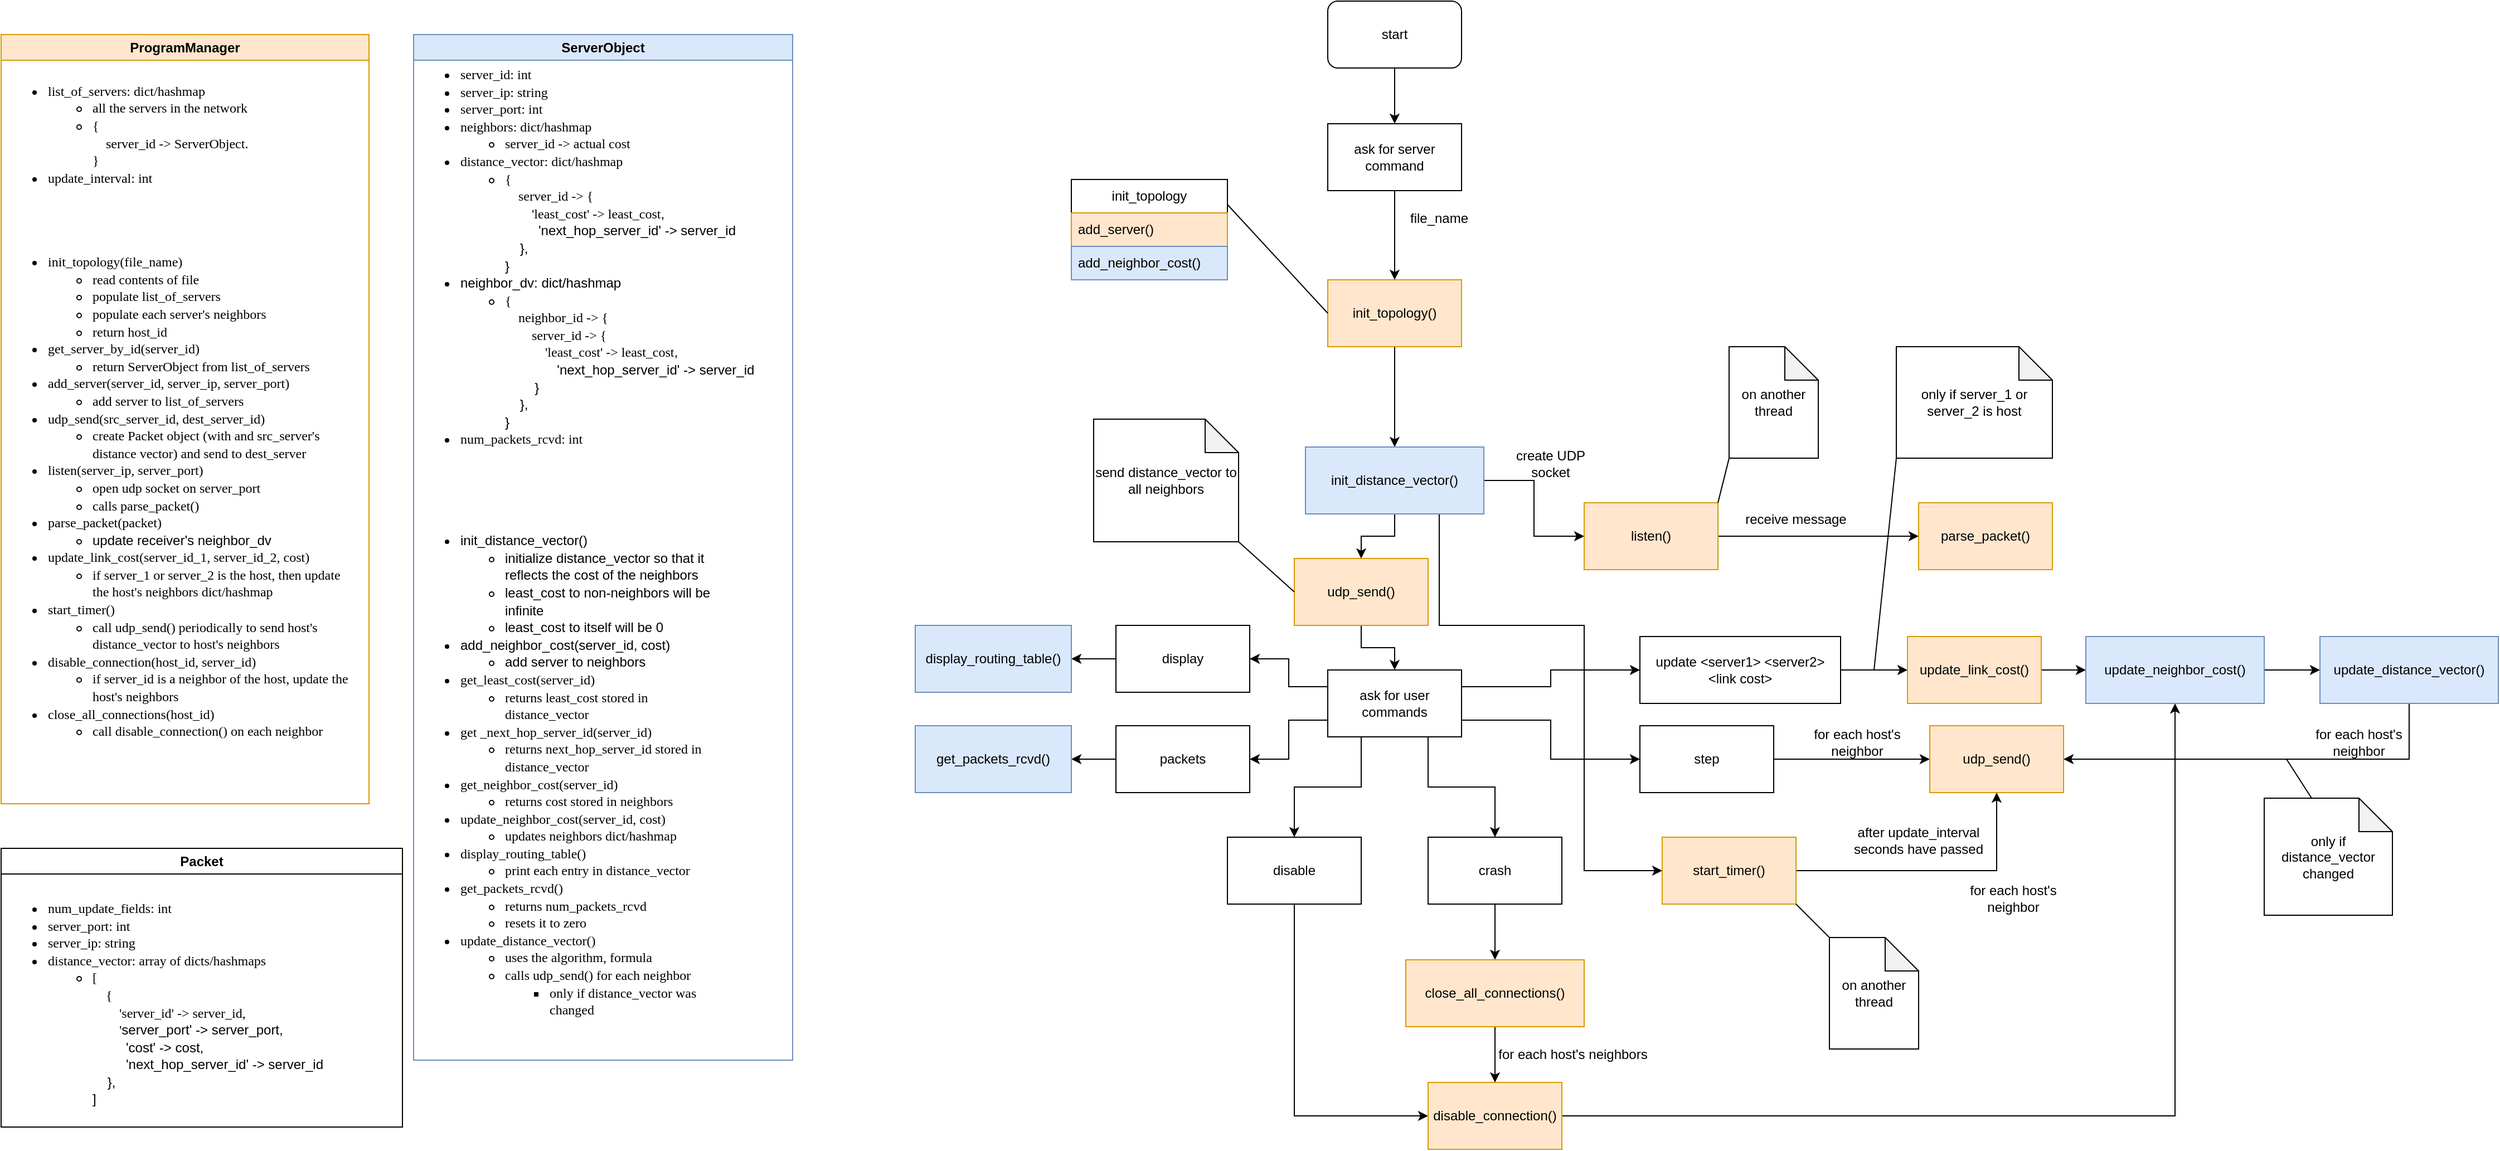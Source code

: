 <mxfile version="22.1.3" type="device">
  <diagram name="Page-1" id="xFJqO6FMUhYE_ulIRA0k">
    <mxGraphModel dx="1056" dy="581" grid="1" gridSize="10" guides="1" tooltips="1" connect="1" arrows="1" fold="1" page="1" pageScale="1" pageWidth="850" pageHeight="1100" math="0" shadow="0">
      <root>
        <mxCell id="0" />
        <mxCell id="1" parent="0" />
        <mxCell id="NjoNPDYluXKRzzez1GX--15" value="ProgramManager" style="swimlane;whiteSpace=wrap;html=1;fillColor=#ffe6cc;strokeColor=#d79b00;" parent="1" vertex="1">
          <mxGeometry x="30" y="60" width="330" height="690" as="geometry" />
        </mxCell>
        <mxCell id="NjoNPDYluXKRzzez1GX--17" value="&lt;p style=&quot;line-height: 130%;&quot;&gt;&lt;/p&gt;&lt;div align=&quot;left&quot;&gt;&lt;ul style=&quot;line-height: 130%;&quot;&gt;&lt;li&gt;&lt;font face=&quot;Tahoma&quot;&gt;list_of_servers: dict/hashmap&lt;/font&gt;&lt;/li&gt;&lt;ul style=&quot;line-height: 130%;&quot;&gt;&lt;li&gt;&lt;font face=&quot;Tahoma&quot;&gt;all the servers in the network&lt;/font&gt;&lt;/li&gt;&lt;li&gt;&lt;font face=&quot;Tahoma&quot;&gt;{&lt;br&gt;&amp;nbsp; &amp;nbsp; server_id -&amp;gt; ServerObject.&lt;br&gt;}&lt;/font&gt;&lt;/li&gt;&lt;/ul&gt;&lt;li&gt;&lt;font face=&quot;Tahoma&quot;&gt;update_interval: int&lt;/font&gt;&lt;/li&gt;&lt;/ul&gt;&lt;/div&gt;&lt;p&gt;&lt;/p&gt;" style="text;html=1;strokeColor=none;fillColor=none;align=left;verticalAlign=middle;whiteSpace=wrap;rounded=0;" parent="NjoNPDYluXKRzzez1GX--15" vertex="1">
          <mxGeometry y="30" width="250" height="120" as="geometry" />
        </mxCell>
        <mxCell id="NjoNPDYluXKRzzez1GX--12" value="&lt;p style=&quot;line-height: 130%;&quot;&gt;&lt;/p&gt;&lt;div align=&quot;left&quot;&gt;&lt;ul style=&quot;line-height: 130%;&quot;&gt;&lt;li&gt;&lt;font face=&quot;Tahoma&quot;&gt;init_topology(file_name)&lt;br&gt;&lt;/font&gt;&lt;/li&gt;&lt;ul style=&quot;line-height: 130%;&quot;&gt;&lt;li style=&quot;border-color: var(--border-color);&quot;&gt;&lt;font style=&quot;border-color: var(--border-color);&quot; face=&quot;Tahoma&quot;&gt;read contents of file&lt;/font&gt;&lt;/li&gt;&lt;li&gt;&lt;font face=&quot;Tahoma&quot;&gt;populate list_of_servers&lt;/font&gt;&lt;/li&gt;&lt;li&gt;&lt;font face=&quot;Tahoma&quot;&gt;populate each server&#39;s neighbors&lt;/font&gt;&lt;/li&gt;&lt;li&gt;&lt;font face=&quot;Tahoma&quot;&gt;return host_id&lt;/font&gt;&lt;/li&gt;&lt;/ul&gt;&lt;li&gt;&lt;font face=&quot;Tahoma&quot;&gt;get_server_by_id(server_id)&lt;/font&gt;&lt;/li&gt;&lt;ul&gt;&lt;li&gt;&lt;font face=&quot;Tahoma&quot;&gt;return ServerObject from list_of_servers&lt;/font&gt;&lt;/li&gt;&lt;/ul&gt;&lt;li&gt;&lt;font face=&quot;Tahoma&quot;&gt;add_server(server_id, server_ip, server_port)&lt;/font&gt;&lt;/li&gt;&lt;ul&gt;&lt;li&gt;&lt;font face=&quot;Tahoma&quot;&gt;add server to list_of_servers&lt;/font&gt;&lt;/li&gt;&lt;/ul&gt;&lt;li&gt;&lt;font face=&quot;Tahoma&quot;&gt;udp_send(src_server_id, dest_server_id)&lt;/font&gt;&lt;/li&gt;&lt;ul&gt;&lt;li&gt;&lt;font face=&quot;Tahoma&quot;&gt;create Packet object (with and src_server&#39;s distance vector) and send to dest_server&lt;/font&gt;&lt;/li&gt;&lt;/ul&gt;&lt;li&gt;&lt;font face=&quot;Tahoma&quot;&gt;listen(server_ip, server_port)&lt;/font&gt;&lt;/li&gt;&lt;ul&gt;&lt;li&gt;&lt;font face=&quot;Tahoma&quot;&gt;open udp socket on server_port&lt;/font&gt;&lt;/li&gt;&lt;li&gt;&lt;font face=&quot;Tahoma&quot;&gt;calls parse_packet()&lt;/font&gt;&lt;/li&gt;&lt;/ul&gt;&lt;li&gt;&lt;font face=&quot;Tahoma&quot;&gt;parse_packet(packet)&lt;/font&gt;&lt;/li&gt;&lt;ul&gt;&lt;li&gt;update receiver&#39;s neighbor_dv&lt;/li&gt;&lt;/ul&gt;&lt;li&gt;&lt;font face=&quot;Tahoma&quot;&gt;update_link_cost(server_id_1, server_id_2, cost)&lt;/font&gt;&lt;/li&gt;&lt;ul&gt;&lt;li&gt;&lt;font face=&quot;Tahoma&quot;&gt;if server_1 or server_2 is the host, then update the host&#39;s neighbors dict/hashmap&lt;/font&gt;&lt;/li&gt;&lt;/ul&gt;&lt;li&gt;&lt;font face=&quot;Tahoma&quot;&gt;start_timer()&lt;/font&gt;&lt;/li&gt;&lt;ul&gt;&lt;li&gt;&lt;font face=&quot;Tahoma&quot;&gt;call udp_send() periodically to send host&#39;s distance_vector to host&#39;s neighbors&lt;/font&gt;&lt;/li&gt;&lt;/ul&gt;&lt;li&gt;&lt;font face=&quot;Tahoma&quot;&gt;disable_connection(host_id, server_id)&lt;/font&gt;&lt;/li&gt;&lt;ul&gt;&lt;li&gt;&lt;font face=&quot;Tahoma&quot;&gt;if server_id is a neighbor of the host, update the host&#39;s neighbors&lt;/font&gt;&lt;/li&gt;&lt;/ul&gt;&lt;li&gt;&lt;font face=&quot;Tahoma&quot;&gt;close_all_connections(host_id)&lt;/font&gt;&lt;/li&gt;&lt;ul&gt;&lt;li&gt;&lt;font face=&quot;Tahoma&quot;&gt;call disable_connection() on each neighbor&lt;/font&gt;&lt;/li&gt;&lt;/ul&gt;&lt;/ul&gt;&lt;/div&gt;&lt;p&gt;&lt;/p&gt;" style="text;html=1;strokeColor=none;fillColor=none;align=left;verticalAlign=middle;whiteSpace=wrap;rounded=0;" parent="NjoNPDYluXKRzzez1GX--15" vertex="1">
          <mxGeometry y="150" width="320" height="530" as="geometry" />
        </mxCell>
        <mxCell id="NjoNPDYluXKRzzez1GX--18" value="ServerObject" style="swimlane;whiteSpace=wrap;html=1;fillColor=#dae8fc;strokeColor=#6c8ebf;" parent="1" vertex="1">
          <mxGeometry x="400" y="60" width="340" height="920" as="geometry" />
        </mxCell>
        <mxCell id="NjoNPDYluXKRzzez1GX--11" value="&lt;p style=&quot;line-height: 120%;&quot;&gt;&lt;/p&gt;&lt;div align=&quot;left&quot;&gt;&lt;ul style=&quot;line-height: 130%;&quot;&gt;&lt;li&gt;&lt;font face=&quot;Tahoma&quot;&gt;server_id: int&lt;/font&gt;&lt;/li&gt;&lt;li&gt;&lt;font face=&quot;Tahoma&quot;&gt;server_ip: string&lt;/font&gt;&lt;/li&gt;&lt;li&gt;&lt;font face=&quot;Tahoma&quot;&gt;server_port: int&lt;/font&gt;&lt;/li&gt;&lt;li&gt;&lt;font face=&quot;Tahoma&quot;&gt;neighbors: dict/hashmap&lt;/font&gt;&lt;/li&gt;&lt;ul style=&quot;line-height: 130%;&quot;&gt;&lt;li&gt;&lt;font face=&quot;Tahoma&quot;&gt;server_id -&amp;gt; actual cost&lt;/font&gt;&lt;/li&gt;&lt;/ul&gt;&lt;li&gt;&lt;font face=&quot;Tahoma&quot;&gt;distance_vector: dict/hashmap&lt;/font&gt;&lt;/li&gt;&lt;ul style=&quot;line-height: 130%;&quot;&gt;&lt;li&gt;&lt;font face=&quot;Tahoma&quot;&gt;{&lt;br&gt;&amp;nbsp; &amp;nbsp; server_id -&amp;gt; {&lt;br&gt;&amp;nbsp; &amp;nbsp; &amp;nbsp; &amp;nbsp; &#39;least_cost&#39; -&amp;gt; least_cost&lt;/font&gt;,&lt;br&gt;&amp;nbsp; &amp;nbsp; &amp;nbsp; &amp;nbsp; &amp;nbsp;&#39;next_hop_server_id&#39; -&amp;gt; server_id&lt;br&gt;&amp;nbsp; &amp;nbsp; },&lt;br&gt;}&lt;/li&gt;&lt;/ul&gt;&lt;li&gt;neighbor_dv: dict/hashmap&lt;/li&gt;&lt;ul&gt;&lt;li style=&quot;border-color: var(--border-color);&quot;&gt;&lt;font style=&quot;border-color: var(--border-color);&quot; face=&quot;Tahoma&quot;&gt;{&lt;br style=&quot;border-color: var(--border-color);&quot;&gt;&amp;nbsp; &amp;nbsp; neighbor_id -&amp;gt; {&lt;br&gt;&amp;nbsp; &amp;nbsp; &amp;nbsp; &amp;nbsp; server_id -&amp;gt; {&lt;br style=&quot;border-color: var(--border-color);&quot;&gt;&amp;nbsp; &amp;nbsp; &amp;nbsp; &amp;nbsp; &amp;nbsp; &amp;nbsp; &#39;least_cost&#39; -&amp;gt; least_cost&lt;/font&gt;,&lt;br style=&quot;border-color: var(--border-color);&quot;&gt;&amp;nbsp; &amp;nbsp; &amp;nbsp; &amp;nbsp; &amp;nbsp; &amp;nbsp; &amp;nbsp; &#39;next_hop_server_id&#39; -&amp;gt; server_id&lt;br&gt;&amp;nbsp; &amp;nbsp; &amp;nbsp; &amp;nbsp; }&lt;br style=&quot;border-color: var(--border-color);&quot;&gt;&amp;nbsp; &amp;nbsp; },&lt;br style=&quot;border-color: var(--border-color);&quot;&gt;}&lt;/li&gt;&lt;/ul&gt;&lt;li&gt;&lt;font face=&quot;Tahoma&quot;&gt;num_packets_rcvd: int&lt;/font&gt;&lt;/li&gt;&lt;/ul&gt;&lt;/div&gt;&lt;p&gt;&lt;/p&gt;" style="text;html=1;strokeColor=none;fillColor=none;align=left;verticalAlign=middle;whiteSpace=wrap;rounded=0;" parent="NjoNPDYluXKRzzez1GX--18" vertex="1">
          <mxGeometry y="30" width="340" height="340" as="geometry" />
        </mxCell>
        <mxCell id="NjoNPDYluXKRzzez1GX--22" value="&lt;p style=&quot;line-height: 100%;&quot;&gt;&lt;/p&gt;&lt;div style=&quot;line-height: 130%;&quot; align=&quot;left&quot;&gt;&lt;ul style=&quot;line-height: 130%;&quot;&gt;&lt;li&gt;init_distance_vector()&lt;/li&gt;&lt;ul&gt;&lt;li&gt;initialize distance_vector so that it reflects the cost of the neighbors&lt;/li&gt;&lt;li&gt;least_cost to non-neighbors will be infinite&lt;/li&gt;&lt;li&gt;least_cost to itself will be 0&lt;/li&gt;&lt;/ul&gt;&lt;li&gt;add_neighbor_cost(server_id, cost)&lt;/li&gt;&lt;ul&gt;&lt;li&gt;add server to neighbors&lt;/li&gt;&lt;/ul&gt;&lt;li&gt;&lt;font face=&quot;Tahoma&quot;&gt;get_least_cost(server_id)&lt;/font&gt;&lt;/li&gt;&lt;ul style=&quot;line-height: 130%;&quot;&gt;&lt;li&gt;&lt;font face=&quot;Tahoma&quot;&gt;returns least_cost stored in distance_vector&lt;/font&gt;&lt;/li&gt;&lt;/ul&gt;&lt;li&gt;&lt;font face=&quot;Tahoma&quot;&gt;get _next_hop_server_id(server_id)&lt;/font&gt;&lt;/li&gt;&lt;ul&gt;&lt;li style=&quot;border-color: var(--border-color);&quot;&gt;&lt;font style=&quot;border-color: var(--border-color);&quot; face=&quot;Tahoma&quot;&gt;returns next_hop_server_id stored in distance_vector&lt;/font&gt;&lt;/li&gt;&lt;/ul&gt;&lt;li&gt;&lt;font face=&quot;Tahoma&quot;&gt;get_neighbor_cost(server_id)&lt;/font&gt;&lt;/li&gt;&lt;ul&gt;&lt;li&gt;&lt;font face=&quot;Tahoma&quot;&gt;returns cost stored in neighbors&lt;/font&gt;&lt;/li&gt;&lt;/ul&gt;&lt;li&gt;&lt;font face=&quot;Tahoma&quot;&gt;update_neighbor_cost(server_id, cost)&lt;/font&gt;&lt;/li&gt;&lt;ul&gt;&lt;li&gt;&lt;font face=&quot;Tahoma&quot;&gt;updates neighbors dict/hashmap&lt;/font&gt;&lt;/li&gt;&lt;/ul&gt;&lt;li&gt;&lt;font face=&quot;Tahoma&quot;&gt;display_routing_table()&lt;/font&gt;&lt;/li&gt;&lt;ul&gt;&lt;li&gt;&lt;font face=&quot;Tahoma&quot;&gt;print each entry in distance_vector&lt;/font&gt;&lt;/li&gt;&lt;/ul&gt;&lt;li&gt;&lt;font face=&quot;Tahoma&quot;&gt;get_packets_rcvd()&lt;/font&gt;&lt;/li&gt;&lt;ul&gt;&lt;li&gt;&lt;font face=&quot;Tahoma&quot;&gt;returns num_packets_rcvd&lt;/font&gt;&lt;/li&gt;&lt;li&gt;&lt;font face=&quot;Tahoma&quot;&gt;resets it to zero&lt;/font&gt;&lt;/li&gt;&lt;/ul&gt;&lt;li&gt;&lt;font face=&quot;Tahoma&quot;&gt;update_distance_vector()&lt;/font&gt;&lt;/li&gt;&lt;ul&gt;&lt;li&gt;&lt;font face=&quot;Tahoma&quot;&gt;uses the algorithm, formula&lt;/font&gt;&lt;/li&gt;&lt;li&gt;&lt;font face=&quot;Tahoma&quot;&gt;calls udp_send() for each neighbor&lt;/font&gt;&lt;/li&gt;&lt;ul&gt;&lt;li&gt;&lt;font face=&quot;Tahoma&quot;&gt;only if distance_vector was changed&lt;/font&gt;&lt;/li&gt;&lt;/ul&gt;&lt;/ul&gt;&lt;/ul&gt;&lt;/div&gt;&lt;p&gt;&lt;/p&gt;" style="text;html=1;strokeColor=none;fillColor=none;align=left;verticalAlign=middle;whiteSpace=wrap;rounded=0;" parent="NjoNPDYluXKRzzez1GX--18" vertex="1">
          <mxGeometry y="430" width="288" height="470" as="geometry" />
        </mxCell>
        <mxCell id="NjoNPDYluXKRzzez1GX--30" value="Packet" style="swimlane;whiteSpace=wrap;html=1;" parent="1" vertex="1">
          <mxGeometry x="30" y="790" width="360" height="250" as="geometry" />
        </mxCell>
        <mxCell id="NjoNPDYluXKRzzez1GX--32" value="&lt;p style=&quot;line-height: 130%;&quot;&gt;&lt;/p&gt;&lt;div&gt;&lt;ul style=&quot;line-height: 130%;&quot;&gt;&lt;li&gt;&lt;font face=&quot;Tahoma&quot;&gt;num_update_fields: int&lt;/font&gt;&lt;/li&gt;&lt;li&gt;&lt;font face=&quot;Tahoma&quot;&gt;server_port: int&lt;br&gt;&lt;/font&gt;&lt;/li&gt;&lt;li&gt;&lt;font face=&quot;Tahoma&quot;&gt;server_ip: string&lt;/font&gt;&lt;/li&gt;&lt;li&gt;&lt;font face=&quot;Tahoma&quot;&gt;distance_vector: array of dicts/hashmaps&lt;/font&gt;&lt;/li&gt;&lt;ul&gt;&lt;li&gt;&lt;font face=&quot;Tahoma&quot;&gt;[&lt;br&gt;&amp;nbsp; &amp;nbsp; {&lt;br&gt;&amp;nbsp; &amp;nbsp; &amp;nbsp; &amp;nbsp; &#39;server_id&#39; -&amp;gt; server_id,&lt;br&gt;&amp;nbsp; &amp;nbsp; &amp;nbsp; &amp;nbsp; &#39;&lt;/font&gt;server_port&#39; -&amp;gt; server_port,&lt;br&gt;&amp;nbsp; &amp;nbsp; &amp;nbsp; &amp;nbsp; &amp;nbsp;&#39;cost&#39; -&amp;gt; cost,&lt;br&gt;&amp;nbsp; &amp;nbsp; &amp;nbsp; &amp;nbsp; &amp;nbsp;&#39;next_hop_server_id&#39; -&amp;gt; server_id&lt;br&gt;&amp;nbsp; &amp;nbsp; },&lt;br&gt;]&lt;/li&gt;&lt;/ul&gt;&lt;/ul&gt;&lt;/div&gt;&lt;p&gt;&lt;/p&gt;" style="text;html=1;strokeColor=none;fillColor=none;align=left;verticalAlign=middle;whiteSpace=wrap;rounded=0;" parent="NjoNPDYluXKRzzez1GX--30" vertex="1">
          <mxGeometry y="40" width="360" height="200" as="geometry" />
        </mxCell>
        <mxCell id="4oj95tw8URPRINXik8E5-2" value="" style="edgeStyle=orthogonalEdgeStyle;rounded=0;orthogonalLoop=1;jettySize=auto;html=1;" parent="1" source="NjoNPDYluXKRzzez1GX--34" target="4oj95tw8URPRINXik8E5-1" edge="1">
          <mxGeometry relative="1" as="geometry" />
        </mxCell>
        <mxCell id="NjoNPDYluXKRzzez1GX--34" value="start" style="rounded=1;whiteSpace=wrap;html=1;" parent="1" vertex="1">
          <mxGeometry x="1220" y="30" width="120" height="60" as="geometry" />
        </mxCell>
        <mxCell id="4oj95tw8URPRINXik8E5-9" value="" style="edgeStyle=orthogonalEdgeStyle;rounded=0;orthogonalLoop=1;jettySize=auto;html=1;" parent="1" source="NjoNPDYluXKRzzez1GX--35" target="NjoNPDYluXKRzzez1GX--47" edge="1">
          <mxGeometry relative="1" as="geometry" />
        </mxCell>
        <mxCell id="NjoNPDYluXKRzzez1GX--35" value="init_topology()" style="rounded=0;whiteSpace=wrap;html=1;fillColor=#ffe6cc;strokeColor=#d79b00;" parent="1" vertex="1">
          <mxGeometry x="1220" y="280" width="120" height="60" as="geometry" />
        </mxCell>
        <mxCell id="4oj95tw8URPRINXik8E5-8" value="" style="edgeStyle=orthogonalEdgeStyle;rounded=0;orthogonalLoop=1;jettySize=auto;html=1;exitX=1;exitY=0.5;exitDx=0;exitDy=0;" parent="1" source="NjoNPDYluXKRzzez1GX--47" target="NjoNPDYluXKRzzez1GX--52" edge="1">
          <mxGeometry relative="1" as="geometry">
            <mxPoint x="1480" y="400" as="sourcePoint" />
          </mxGeometry>
        </mxCell>
        <mxCell id="HWVyQYs9HK1jK68Z1KZ2-8" style="edgeStyle=orthogonalEdgeStyle;rounded=0;orthogonalLoop=1;jettySize=auto;html=1;exitX=0.75;exitY=1;exitDx=0;exitDy=0;entryX=0;entryY=0.5;entryDx=0;entryDy=0;" parent="1" source="NjoNPDYluXKRzzez1GX--47" target="HWVyQYs9HK1jK68Z1KZ2-4" edge="1">
          <mxGeometry relative="1" as="geometry">
            <Array as="points">
              <mxPoint x="1320" y="590" />
              <mxPoint x="1450" y="590" />
              <mxPoint x="1450" y="810" />
            </Array>
          </mxGeometry>
        </mxCell>
        <mxCell id="UShiRVY-G1syCeICnjAr-2" style="edgeStyle=orthogonalEdgeStyle;rounded=0;orthogonalLoop=1;jettySize=auto;html=1;entryX=0.5;entryY=0;entryDx=0;entryDy=0;" edge="1" parent="1" source="NjoNPDYluXKRzzez1GX--47" target="UShiRVY-G1syCeICnjAr-1">
          <mxGeometry relative="1" as="geometry" />
        </mxCell>
        <mxCell id="NjoNPDYluXKRzzez1GX--47" value="init_distance_vector()" style="rounded=0;whiteSpace=wrap;html=1;fillColor=#dae8fc;strokeColor=#6c8ebf;" parent="1" vertex="1">
          <mxGeometry x="1200" y="430" width="160" height="60" as="geometry" />
        </mxCell>
        <mxCell id="HWVyQYs9HK1jK68Z1KZ2-2" style="edgeStyle=orthogonalEdgeStyle;rounded=0;orthogonalLoop=1;jettySize=auto;html=1;entryX=0;entryY=0.5;entryDx=0;entryDy=0;" parent="1" source="NjoNPDYluXKRzzez1GX--52" target="HWVyQYs9HK1jK68Z1KZ2-1" edge="1">
          <mxGeometry relative="1" as="geometry" />
        </mxCell>
        <mxCell id="NjoNPDYluXKRzzez1GX--52" value="listen()" style="rounded=0;whiteSpace=wrap;html=1;fillColor=#ffe6cc;strokeColor=#d79b00;" parent="1" vertex="1">
          <mxGeometry x="1450" y="480" width="120" height="60" as="geometry" />
        </mxCell>
        <mxCell id="NjoNPDYluXKRzzez1GX--54" value="on another thread" style="shape=note;whiteSpace=wrap;html=1;backgroundOutline=1;darkOpacity=0.05;" parent="1" vertex="1">
          <mxGeometry x="1580" y="340" width="80" height="100" as="geometry" />
        </mxCell>
        <mxCell id="NjoNPDYluXKRzzez1GX--56" value="" style="endArrow=none;html=1;rounded=0;exitX=1;exitY=0;exitDx=0;exitDy=0;entryX=0;entryY=1;entryDx=0;entryDy=0;entryPerimeter=0;" parent="1" source="NjoNPDYluXKRzzez1GX--52" target="NjoNPDYluXKRzzez1GX--54" edge="1">
          <mxGeometry width="50" height="50" relative="1" as="geometry">
            <mxPoint x="1380" y="630" as="sourcePoint" />
            <mxPoint x="1430" y="580" as="targetPoint" />
          </mxGeometry>
        </mxCell>
        <mxCell id="jb7w0RZWeNpOCV6UPbe5-21" style="edgeStyle=orthogonalEdgeStyle;rounded=0;orthogonalLoop=1;jettySize=auto;html=1;exitX=1;exitY=0.25;exitDx=0;exitDy=0;entryX=0;entryY=0.5;entryDx=0;entryDy=0;" parent="1" source="NjoNPDYluXKRzzez1GX--57" target="jb7w0RZWeNpOCV6UPbe5-1" edge="1">
          <mxGeometry relative="1" as="geometry" />
        </mxCell>
        <mxCell id="jb7w0RZWeNpOCV6UPbe5-22" style="edgeStyle=orthogonalEdgeStyle;rounded=0;orthogonalLoop=1;jettySize=auto;html=1;exitX=1;exitY=0.75;exitDx=0;exitDy=0;entryX=0;entryY=0.5;entryDx=0;entryDy=0;" parent="1" source="NjoNPDYluXKRzzez1GX--57" target="jb7w0RZWeNpOCV6UPbe5-3" edge="1">
          <mxGeometry relative="1" as="geometry" />
        </mxCell>
        <mxCell id="jb7w0RZWeNpOCV6UPbe5-26" style="edgeStyle=orthogonalEdgeStyle;rounded=0;orthogonalLoop=1;jettySize=auto;html=1;exitX=0;exitY=0.25;exitDx=0;exitDy=0;entryX=1;entryY=0.5;entryDx=0;entryDy=0;" parent="1" source="NjoNPDYluXKRzzez1GX--57" target="jb7w0RZWeNpOCV6UPbe5-5" edge="1">
          <mxGeometry relative="1" as="geometry" />
        </mxCell>
        <mxCell id="jb7w0RZWeNpOCV6UPbe5-27" style="edgeStyle=orthogonalEdgeStyle;rounded=0;orthogonalLoop=1;jettySize=auto;html=1;exitX=0;exitY=0.75;exitDx=0;exitDy=0;entryX=1;entryY=0.5;entryDx=0;entryDy=0;" parent="1" source="NjoNPDYluXKRzzez1GX--57" target="jb7w0RZWeNpOCV6UPbe5-4" edge="1">
          <mxGeometry relative="1" as="geometry" />
        </mxCell>
        <mxCell id="jb7w0RZWeNpOCV6UPbe5-28" style="edgeStyle=orthogonalEdgeStyle;rounded=0;orthogonalLoop=1;jettySize=auto;html=1;exitX=0.25;exitY=1;exitDx=0;exitDy=0;entryX=0.5;entryY=0;entryDx=0;entryDy=0;" parent="1" source="NjoNPDYluXKRzzez1GX--57" target="jb7w0RZWeNpOCV6UPbe5-6" edge="1">
          <mxGeometry relative="1" as="geometry" />
        </mxCell>
        <mxCell id="jb7w0RZWeNpOCV6UPbe5-29" style="edgeStyle=orthogonalEdgeStyle;rounded=0;orthogonalLoop=1;jettySize=auto;html=1;exitX=0.75;exitY=1;exitDx=0;exitDy=0;entryX=0.5;entryY=0;entryDx=0;entryDy=0;" parent="1" source="NjoNPDYluXKRzzez1GX--57" target="jb7w0RZWeNpOCV6UPbe5-7" edge="1">
          <mxGeometry relative="1" as="geometry" />
        </mxCell>
        <mxCell id="NjoNPDYluXKRzzez1GX--57" value="ask for user commands" style="rounded=0;whiteSpace=wrap;html=1;" parent="1" vertex="1">
          <mxGeometry x="1220" y="630" width="120" height="60" as="geometry" />
        </mxCell>
        <mxCell id="jb7w0RZWeNpOCV6UPbe5-39" style="edgeStyle=orthogonalEdgeStyle;rounded=0;orthogonalLoop=1;jettySize=auto;html=1;entryX=0;entryY=0.5;entryDx=0;entryDy=0;" parent="1" source="jb7w0RZWeNpOCV6UPbe5-1" target="jb7w0RZWeNpOCV6UPbe5-38" edge="1">
          <mxGeometry relative="1" as="geometry" />
        </mxCell>
        <mxCell id="jb7w0RZWeNpOCV6UPbe5-1" value="update &amp;lt;server1&amp;gt; &amp;lt;server2&amp;gt; &amp;lt;link cost&amp;gt;" style="rounded=0;whiteSpace=wrap;html=1;" parent="1" vertex="1">
          <mxGeometry x="1500" y="600" width="180" height="60" as="geometry" />
        </mxCell>
        <mxCell id="jb7w0RZWeNpOCV6UPbe5-35" style="edgeStyle=orthogonalEdgeStyle;rounded=0;orthogonalLoop=1;jettySize=auto;html=1;entryX=0;entryY=0.5;entryDx=0;entryDy=0;" parent="1" source="jb7w0RZWeNpOCV6UPbe5-3" target="jb7w0RZWeNpOCV6UPbe5-34" edge="1">
          <mxGeometry relative="1" as="geometry" />
        </mxCell>
        <mxCell id="jb7w0RZWeNpOCV6UPbe5-3" value="step" style="rounded=0;whiteSpace=wrap;html=1;" parent="1" vertex="1">
          <mxGeometry x="1500" y="680" width="120" height="60" as="geometry" />
        </mxCell>
        <mxCell id="jb7w0RZWeNpOCV6UPbe5-17" value="" style="edgeStyle=orthogonalEdgeStyle;rounded=0;orthogonalLoop=1;jettySize=auto;html=1;" parent="1" source="jb7w0RZWeNpOCV6UPbe5-4" target="jb7w0RZWeNpOCV6UPbe5-16" edge="1">
          <mxGeometry relative="1" as="geometry" />
        </mxCell>
        <mxCell id="jb7w0RZWeNpOCV6UPbe5-4" value="packets" style="rounded=0;whiteSpace=wrap;html=1;" parent="1" vertex="1">
          <mxGeometry x="1030" y="680" width="120" height="60" as="geometry" />
        </mxCell>
        <mxCell id="jb7w0RZWeNpOCV6UPbe5-15" value="" style="edgeStyle=orthogonalEdgeStyle;rounded=0;orthogonalLoop=1;jettySize=auto;html=1;" parent="1" source="jb7w0RZWeNpOCV6UPbe5-5" target="jb7w0RZWeNpOCV6UPbe5-14" edge="1">
          <mxGeometry relative="1" as="geometry" />
        </mxCell>
        <mxCell id="jb7w0RZWeNpOCV6UPbe5-5" value="display" style="rounded=0;whiteSpace=wrap;html=1;" parent="1" vertex="1">
          <mxGeometry x="1030" y="590" width="120" height="60" as="geometry" />
        </mxCell>
        <mxCell id="HWVyQYs9HK1jK68Z1KZ2-19" style="edgeStyle=orthogonalEdgeStyle;rounded=0;orthogonalLoop=1;jettySize=auto;html=1;exitX=0.5;exitY=1;exitDx=0;exitDy=0;entryX=0;entryY=0.5;entryDx=0;entryDy=0;" parent="1" source="jb7w0RZWeNpOCV6UPbe5-6" target="HWVyQYs9HK1jK68Z1KZ2-15" edge="1">
          <mxGeometry relative="1" as="geometry" />
        </mxCell>
        <mxCell id="jb7w0RZWeNpOCV6UPbe5-6" value="disable" style="rounded=0;whiteSpace=wrap;html=1;" parent="1" vertex="1">
          <mxGeometry x="1130" y="780" width="120" height="60" as="geometry" />
        </mxCell>
        <mxCell id="HWVyQYs9HK1jK68Z1KZ2-24" style="edgeStyle=orthogonalEdgeStyle;rounded=0;orthogonalLoop=1;jettySize=auto;html=1;entryX=0.5;entryY=0;entryDx=0;entryDy=0;" parent="1" source="jb7w0RZWeNpOCV6UPbe5-7" target="HWVyQYs9HK1jK68Z1KZ2-22" edge="1">
          <mxGeometry relative="1" as="geometry" />
        </mxCell>
        <mxCell id="jb7w0RZWeNpOCV6UPbe5-7" value="crash" style="rounded=0;whiteSpace=wrap;html=1;" parent="1" vertex="1">
          <mxGeometry x="1310" y="780" width="120" height="60" as="geometry" />
        </mxCell>
        <mxCell id="jb7w0RZWeNpOCV6UPbe5-14" value="display_routing_table()" style="rounded=0;whiteSpace=wrap;html=1;fillColor=#dae8fc;strokeColor=#6c8ebf;" parent="1" vertex="1">
          <mxGeometry x="850" y="590" width="140" height="60" as="geometry" />
        </mxCell>
        <mxCell id="jb7w0RZWeNpOCV6UPbe5-16" value="get_packets_rcvd()" style="rounded=0;whiteSpace=wrap;html=1;fillColor=#dae8fc;strokeColor=#6c8ebf;" parent="1" vertex="1">
          <mxGeometry x="850" y="680" width="140" height="60" as="geometry" />
        </mxCell>
        <mxCell id="jb7w0RZWeNpOCV6UPbe5-32" value="create UDP socket" style="text;html=1;strokeColor=none;fillColor=none;align=center;verticalAlign=middle;whiteSpace=wrap;rounded=0;" parent="1" vertex="1">
          <mxGeometry x="1380" y="425" width="80" height="40" as="geometry" />
        </mxCell>
        <mxCell id="jb7w0RZWeNpOCV6UPbe5-33" value="receive message" style="text;html=1;strokeColor=none;fillColor=none;align=center;verticalAlign=middle;whiteSpace=wrap;rounded=0;" parent="1" vertex="1">
          <mxGeometry x="1580" y="470" width="120" height="50" as="geometry" />
        </mxCell>
        <mxCell id="jb7w0RZWeNpOCV6UPbe5-34" value="udp_send()" style="rounded=0;whiteSpace=wrap;html=1;fillColor=#ffe6cc;strokeColor=#d79b00;" parent="1" vertex="1">
          <mxGeometry x="1760" y="680" width="120" height="60" as="geometry" />
        </mxCell>
        <mxCell id="4oj95tw8URPRINXik8E5-45" value="" style="edgeStyle=orthogonalEdgeStyle;rounded=0;orthogonalLoop=1;jettySize=auto;html=1;" parent="1" source="jb7w0RZWeNpOCV6UPbe5-38" target="4oj95tw8URPRINXik8E5-37" edge="1">
          <mxGeometry relative="1" as="geometry" />
        </mxCell>
        <mxCell id="jb7w0RZWeNpOCV6UPbe5-38" value="update_link_cost()" style="rounded=0;whiteSpace=wrap;html=1;fillColor=#ffe6cc;strokeColor=#d79b00;" parent="1" vertex="1">
          <mxGeometry x="1740" y="600" width="120" height="60" as="geometry" />
        </mxCell>
        <mxCell id="HWVyQYs9HK1jK68Z1KZ2-1" value="parse_packet()" style="rounded=0;whiteSpace=wrap;html=1;fillColor=#ffe6cc;strokeColor=#d79b00;" parent="1" vertex="1">
          <mxGeometry x="1750" y="480" width="120" height="60" as="geometry" />
        </mxCell>
        <mxCell id="HWVyQYs9HK1jK68Z1KZ2-7" style="edgeStyle=orthogonalEdgeStyle;rounded=0;orthogonalLoop=1;jettySize=auto;html=1;exitX=1;exitY=0.5;exitDx=0;exitDy=0;entryX=0.5;entryY=1;entryDx=0;entryDy=0;" parent="1" source="HWVyQYs9HK1jK68Z1KZ2-4" target="jb7w0RZWeNpOCV6UPbe5-34" edge="1">
          <mxGeometry relative="1" as="geometry" />
        </mxCell>
        <mxCell id="HWVyQYs9HK1jK68Z1KZ2-4" value="start_timer()" style="rounded=0;whiteSpace=wrap;html=1;fillColor=#ffe6cc;strokeColor=#d79b00;" parent="1" vertex="1">
          <mxGeometry x="1520" y="780" width="120" height="60" as="geometry" />
        </mxCell>
        <mxCell id="HWVyQYs9HK1jK68Z1KZ2-9" value="after update_interval seconds have passed" style="text;html=1;strokeColor=none;fillColor=none;align=center;verticalAlign=middle;whiteSpace=wrap;rounded=0;" parent="1" vertex="1">
          <mxGeometry x="1690" y="740" width="120" height="85" as="geometry" />
        </mxCell>
        <mxCell id="4oj95tw8URPRINXik8E5-38" style="edgeStyle=orthogonalEdgeStyle;rounded=0;orthogonalLoop=1;jettySize=auto;html=1;exitX=1;exitY=0.5;exitDx=0;exitDy=0;entryX=0.5;entryY=1;entryDx=0;entryDy=0;" parent="1" source="HWVyQYs9HK1jK68Z1KZ2-15" target="4oj95tw8URPRINXik8E5-37" edge="1">
          <mxGeometry relative="1" as="geometry" />
        </mxCell>
        <mxCell id="HWVyQYs9HK1jK68Z1KZ2-15" value="disable_connection()" style="rounded=0;whiteSpace=wrap;html=1;fillColor=#ffe6cc;strokeColor=#d79b00;" parent="1" vertex="1">
          <mxGeometry x="1310" y="1000" width="120" height="60" as="geometry" />
        </mxCell>
        <mxCell id="HWVyQYs9HK1jK68Z1KZ2-21" value="for each host&#39;s neighbors" style="text;html=1;strokeColor=none;fillColor=none;align=center;verticalAlign=middle;whiteSpace=wrap;rounded=0;" parent="1" vertex="1">
          <mxGeometry x="1370" y="960" width="140" height="30" as="geometry" />
        </mxCell>
        <mxCell id="HWVyQYs9HK1jK68Z1KZ2-23" style="edgeStyle=orthogonalEdgeStyle;rounded=0;orthogonalLoop=1;jettySize=auto;html=1;exitX=0.5;exitY=1;exitDx=0;exitDy=0;entryX=0.5;entryY=0;entryDx=0;entryDy=0;" parent="1" source="HWVyQYs9HK1jK68Z1KZ2-22" target="HWVyQYs9HK1jK68Z1KZ2-15" edge="1">
          <mxGeometry relative="1" as="geometry" />
        </mxCell>
        <mxCell id="HWVyQYs9HK1jK68Z1KZ2-22" value="close_all_connections()" style="rounded=0;whiteSpace=wrap;html=1;fillColor=#ffe6cc;strokeColor=#d79b00;" parent="1" vertex="1">
          <mxGeometry x="1290" y="890" width="160" height="60" as="geometry" />
        </mxCell>
        <mxCell id="HWVyQYs9HK1jK68Z1KZ2-25" value="on another thread" style="shape=note;whiteSpace=wrap;html=1;backgroundOutline=1;darkOpacity=0.05;" parent="1" vertex="1">
          <mxGeometry x="1670" y="870" width="80" height="100" as="geometry" />
        </mxCell>
        <mxCell id="HWVyQYs9HK1jK68Z1KZ2-26" value="" style="endArrow=none;html=1;rounded=0;entryX=1;entryY=1;entryDx=0;entryDy=0;exitX=0;exitY=0;exitDx=0;exitDy=0;exitPerimeter=0;" parent="1" source="HWVyQYs9HK1jK68Z1KZ2-25" target="HWVyQYs9HK1jK68Z1KZ2-4" edge="1">
          <mxGeometry width="50" height="50" relative="1" as="geometry">
            <mxPoint x="1510" y="940" as="sourcePoint" />
            <mxPoint x="1560" y="890" as="targetPoint" />
          </mxGeometry>
        </mxCell>
        <mxCell id="IFfA4sU58zqfcysKrWQj-1" value="for each host&#39;s neighbor" style="text;html=1;strokeColor=none;fillColor=none;align=center;verticalAlign=middle;whiteSpace=wrap;rounded=0;" parent="1" vertex="1">
          <mxGeometry x="2100" y="680" width="90" height="30" as="geometry" />
        </mxCell>
        <mxCell id="IFfA4sU58zqfcysKrWQj-2" value="for each host&#39;s neighbor" style="text;html=1;strokeColor=none;fillColor=none;align=center;verticalAlign=middle;whiteSpace=wrap;rounded=0;" parent="1" vertex="1">
          <mxGeometry x="1650" y="680" width="90" height="30" as="geometry" />
        </mxCell>
        <mxCell id="IFfA4sU58zqfcysKrWQj-3" value="for each host&#39;s neighbor" style="text;html=1;strokeColor=none;fillColor=none;align=center;verticalAlign=middle;whiteSpace=wrap;rounded=0;" parent="1" vertex="1">
          <mxGeometry x="1790" y="820" width="90" height="30" as="geometry" />
        </mxCell>
        <mxCell id="4oj95tw8URPRINXik8E5-5" value="" style="edgeStyle=orthogonalEdgeStyle;rounded=0;orthogonalLoop=1;jettySize=auto;html=1;" parent="1" source="4oj95tw8URPRINXik8E5-1" target="NjoNPDYluXKRzzez1GX--35" edge="1">
          <mxGeometry relative="1" as="geometry" />
        </mxCell>
        <mxCell id="4oj95tw8URPRINXik8E5-1" value="ask for server command" style="rounded=0;whiteSpace=wrap;html=1;" parent="1" vertex="1">
          <mxGeometry x="1220" y="140" width="120" height="60" as="geometry" />
        </mxCell>
        <mxCell id="4oj95tw8URPRINXik8E5-6" value="file_name" style="text;html=1;strokeColor=none;fillColor=none;align=center;verticalAlign=middle;whiteSpace=wrap;rounded=0;" parent="1" vertex="1">
          <mxGeometry x="1290" y="210" width="60" height="30" as="geometry" />
        </mxCell>
        <mxCell id="4oj95tw8URPRINXik8E5-11" value="init_topology" style="swimlane;fontStyle=0;childLayout=stackLayout;horizontal=1;startSize=30;horizontalStack=0;resizeParent=1;resizeParentMax=0;resizeLast=0;collapsible=1;marginBottom=0;whiteSpace=wrap;html=1;" parent="1" vertex="1">
          <mxGeometry x="990" y="190" width="140" height="90" as="geometry" />
        </mxCell>
        <mxCell id="4oj95tw8URPRINXik8E5-12" value="add_server()" style="text;strokeColor=#d79b00;fillColor=#ffe6cc;align=left;verticalAlign=middle;spacingLeft=4;spacingRight=4;overflow=hidden;points=[[0,0.5],[1,0.5]];portConstraint=eastwest;rotatable=0;whiteSpace=wrap;html=1;" parent="4oj95tw8URPRINXik8E5-11" vertex="1">
          <mxGeometry y="30" width="140" height="30" as="geometry" />
        </mxCell>
        <mxCell id="4oj95tw8URPRINXik8E5-13" value="add_neighbor_cost()" style="text;strokeColor=#6c8ebf;fillColor=#dae8fc;align=left;verticalAlign=middle;spacingLeft=4;spacingRight=4;overflow=hidden;points=[[0,0.5],[1,0.5]];portConstraint=eastwest;rotatable=0;whiteSpace=wrap;html=1;" parent="4oj95tw8URPRINXik8E5-11" vertex="1">
          <mxGeometry y="60" width="140" height="30" as="geometry" />
        </mxCell>
        <mxCell id="4oj95tw8URPRINXik8E5-15" value="" style="endArrow=none;html=1;rounded=0;entryX=0;entryY=0.5;entryDx=0;entryDy=0;exitX=1;exitY=0.25;exitDx=0;exitDy=0;" parent="1" source="4oj95tw8URPRINXik8E5-11" target="NjoNPDYluXKRzzez1GX--35" edge="1">
          <mxGeometry width="50" height="50" relative="1" as="geometry">
            <mxPoint x="1160" y="140" as="sourcePoint" />
            <mxPoint x="1210" y="110" as="targetPoint" />
          </mxGeometry>
        </mxCell>
        <mxCell id="4oj95tw8URPRINXik8E5-47" value="" style="edgeStyle=orthogonalEdgeStyle;rounded=0;orthogonalLoop=1;jettySize=auto;html=1;" parent="1" source="4oj95tw8URPRINXik8E5-37" target="4oj95tw8URPRINXik8E5-46" edge="1">
          <mxGeometry relative="1" as="geometry" />
        </mxCell>
        <mxCell id="4oj95tw8URPRINXik8E5-37" value="update_neighbor_cost()" style="rounded=0;whiteSpace=wrap;html=1;fillColor=#dae8fc;strokeColor=#6c8ebf;" parent="1" vertex="1">
          <mxGeometry x="1900" y="600" width="160" height="60" as="geometry" />
        </mxCell>
        <mxCell id="4oj95tw8URPRINXik8E5-50" style="edgeStyle=orthogonalEdgeStyle;rounded=0;orthogonalLoop=1;jettySize=auto;html=1;exitX=0.5;exitY=1;exitDx=0;exitDy=0;entryX=1;entryY=0.5;entryDx=0;entryDy=0;" parent="1" source="4oj95tw8URPRINXik8E5-46" target="jb7w0RZWeNpOCV6UPbe5-34" edge="1">
          <mxGeometry relative="1" as="geometry" />
        </mxCell>
        <mxCell id="4oj95tw8URPRINXik8E5-46" value="update_distance_vector()" style="rounded=0;whiteSpace=wrap;html=1;fillColor=#dae8fc;strokeColor=#6c8ebf;" parent="1" vertex="1">
          <mxGeometry x="2110" y="600" width="160" height="60" as="geometry" />
        </mxCell>
        <mxCell id="4oj95tw8URPRINXik8E5-53" value="only if distance_vector changed" style="shape=note;whiteSpace=wrap;html=1;backgroundOutline=1;darkOpacity=0.05;" parent="1" vertex="1">
          <mxGeometry x="2060" y="745" width="115" height="105" as="geometry" />
        </mxCell>
        <mxCell id="4oj95tw8URPRINXik8E5-54" value="" style="endArrow=none;html=1;rounded=0;entryX=0;entryY=0;entryDx=42.5;entryDy=0;entryPerimeter=0;" parent="1" target="4oj95tw8URPRINXik8E5-53" edge="1">
          <mxGeometry width="50" height="50" relative="1" as="geometry">
            <mxPoint x="2080" y="710" as="sourcePoint" />
            <mxPoint x="2290" y="710" as="targetPoint" />
          </mxGeometry>
        </mxCell>
        <mxCell id="1J0_oiISsgGqQb3_qqh1-1" value="only if server_1 or server_2 is host" style="shape=note;whiteSpace=wrap;html=1;backgroundOutline=1;darkOpacity=0.05;" parent="1" vertex="1">
          <mxGeometry x="1730" y="340" width="140" height="100" as="geometry" />
        </mxCell>
        <mxCell id="1J0_oiISsgGqQb3_qqh1-2" value="" style="endArrow=none;html=1;rounded=0;entryX=0;entryY=1;entryDx=0;entryDy=0;entryPerimeter=0;" parent="1" target="1J0_oiISsgGqQb3_qqh1-1" edge="1">
          <mxGeometry width="50" height="50" relative="1" as="geometry">
            <mxPoint x="1710" y="630" as="sourcePoint" />
            <mxPoint x="1810" y="390" as="targetPoint" />
          </mxGeometry>
        </mxCell>
        <mxCell id="UShiRVY-G1syCeICnjAr-3" style="edgeStyle=orthogonalEdgeStyle;rounded=0;orthogonalLoop=1;jettySize=auto;html=1;entryX=0.5;entryY=0;entryDx=0;entryDy=0;" edge="1" parent="1" source="UShiRVY-G1syCeICnjAr-1" target="NjoNPDYluXKRzzez1GX--57">
          <mxGeometry relative="1" as="geometry" />
        </mxCell>
        <mxCell id="UShiRVY-G1syCeICnjAr-1" value="udp_send()" style="rounded=0;whiteSpace=wrap;html=1;fillColor=#ffe6cc;strokeColor=#d79b00;" vertex="1" parent="1">
          <mxGeometry x="1190" y="530" width="120" height="60" as="geometry" />
        </mxCell>
        <mxCell id="UShiRVY-G1syCeICnjAr-4" value="send distance_vector to all neighbors" style="shape=note;whiteSpace=wrap;html=1;backgroundOutline=1;darkOpacity=0.05;" vertex="1" parent="1">
          <mxGeometry x="1010" y="405" width="130" height="110" as="geometry" />
        </mxCell>
        <mxCell id="UShiRVY-G1syCeICnjAr-5" value="" style="endArrow=none;html=1;rounded=0;exitX=1;exitY=1;exitDx=0;exitDy=0;exitPerimeter=0;entryX=0;entryY=0.5;entryDx=0;entryDy=0;" edge="1" parent="1" source="UShiRVY-G1syCeICnjAr-4" target="UShiRVY-G1syCeICnjAr-1">
          <mxGeometry width="50" height="50" relative="1" as="geometry">
            <mxPoint x="910" y="460" as="sourcePoint" />
            <mxPoint x="960" y="410" as="targetPoint" />
          </mxGeometry>
        </mxCell>
      </root>
    </mxGraphModel>
  </diagram>
</mxfile>
